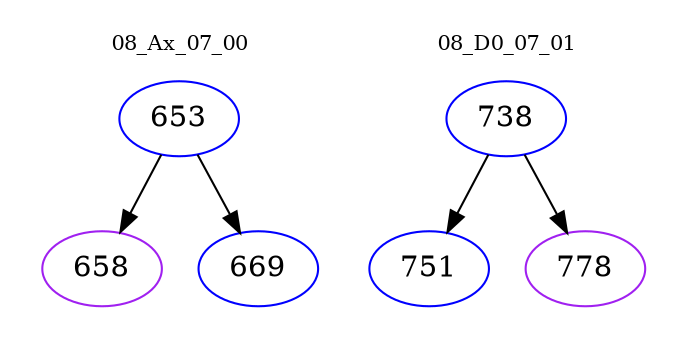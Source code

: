 digraph{
subgraph cluster_0 {
color = white
label = "08_Ax_07_00";
fontsize=10;
T0_653 [label="653", color="blue"]
T0_653 -> T0_658 [color="black"]
T0_658 [label="658", color="purple"]
T0_653 -> T0_669 [color="black"]
T0_669 [label="669", color="blue"]
}
subgraph cluster_1 {
color = white
label = "08_D0_07_01";
fontsize=10;
T1_738 [label="738", color="blue"]
T1_738 -> T1_751 [color="black"]
T1_751 [label="751", color="blue"]
T1_738 -> T1_778 [color="black"]
T1_778 [label="778", color="purple"]
}
}
